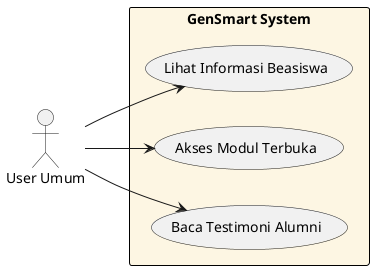 @startuml "Gensmart System"
left to right direction
skinparam rectangle {
  backgroundColor #FDF6E3
  borderColor Black
}

'===================================
' PAGE 1: Use Case - User Umum
'===================================
actor "User Umum" as User

rectangle "GenSmart System" {
  usecase UC1 as "Lihat Informasi Beasiswa"
  usecase UC2 as "Akses Modul Terbuka"
  usecase UC3 as "Baca Testimoni Alumni"
}

User --> UC1
User --> UC2
User --> UC3

newpage
left to right direction

'===================================
' PAGE 2: Use Case - Guru Volunteer
'===================================
actor "Guru Volunteer" as Volunteer

rectangle "GenSmart System" {
  usecase UC4 as "Daftar Sebagai Guru Volunteer"
  usecase UC5 as "Isi Form Pendaftaran"
  usecase UC6 as "Lihat Status Verifikasi"
  usecase UC7 as "Lihat Jadwal Penugasan"
  usecase UC8 as "Akses Modul & Pelatihan"
  usecase UC9 as "Unduh Sertifikat Pelatihan"
}

Volunteer --> UC4
UC4 --> UC5 : <<include>>
UC4 --> UC6 : <<extend>>
Volunteer --> UC7
Volunteer --> UC8
Volunteer --> UC9

newpage
left to right direction

'===================================
' PAGE 3: Use Case - Donatur
'===================================
actor "Donatur" as Donor

rectangle "GenSmart System" {
  usecase UC10 as "Kirim Donasi Barang"
  usecase UC11 as "Kirim Donasi Uang"
  usecase UC12 as "Lihat Progress Donasi"
  usecase UC13 as "Beri Testimoni Donasi"
  usecase UC14 as "Lihat Laporan Donasi"
}

Donor --> UC10
Donor --> UC11
Donor --> UC12
Donor --> UC13
Donor --> UC14

newpage
left to right direction

'===================================
' PAGE 4: Use Case - Admin Sekolah
'===================================
actor "Admin Sekolah" as SchoolAdmin

rectangle "GenSmart System" {
  usecase UC15 as "Buat Akun Sekolah"
  usecase UC16 as "Login Akun Sekolah"
  usecase UC17 as "Kelola Profil Sekolah"
  usecase UC18 as "Cari Guru Volunteer"
  usecase UC19 as "Setujui Penugasan Guru"
  usecase UC20 as "Lihat Status Donasi"
  usecase UC21 as "Unduh Laporan Donasi"
}

SchoolAdmin --> UC15
SchoolAdmin --> UC16
SchoolAdmin --> UC17
SchoolAdmin --> UC18
SchoolAdmin --> UC19
SchoolAdmin --> UC20
SchoolAdmin --> UC21

newpage
left to right direction

'===================================
' PAGE 5: Use Case - Admin
'===================================
actor "Admin" as Admin

rectangle "GenSmart System" {
  usecase UC22 as "Verifikasi Guru Volunteer"
  usecase UC23 as "Verifikasi Akun Sekolah"
  usecase UC24 as "Kelola Modul & Pelatihan"
  usecase UC25 as "Moderasi Testimoni Alumni"
  usecase UC26 as "Monitoring Donasi"
  usecase UC27 as "Buat Laporan Keseluruhan"
}

Admin --> UC22
Admin --> UC23
Admin --> UC24
Admin --> UC25
Admin --> UC26
Admin --> UC27

@enduml
